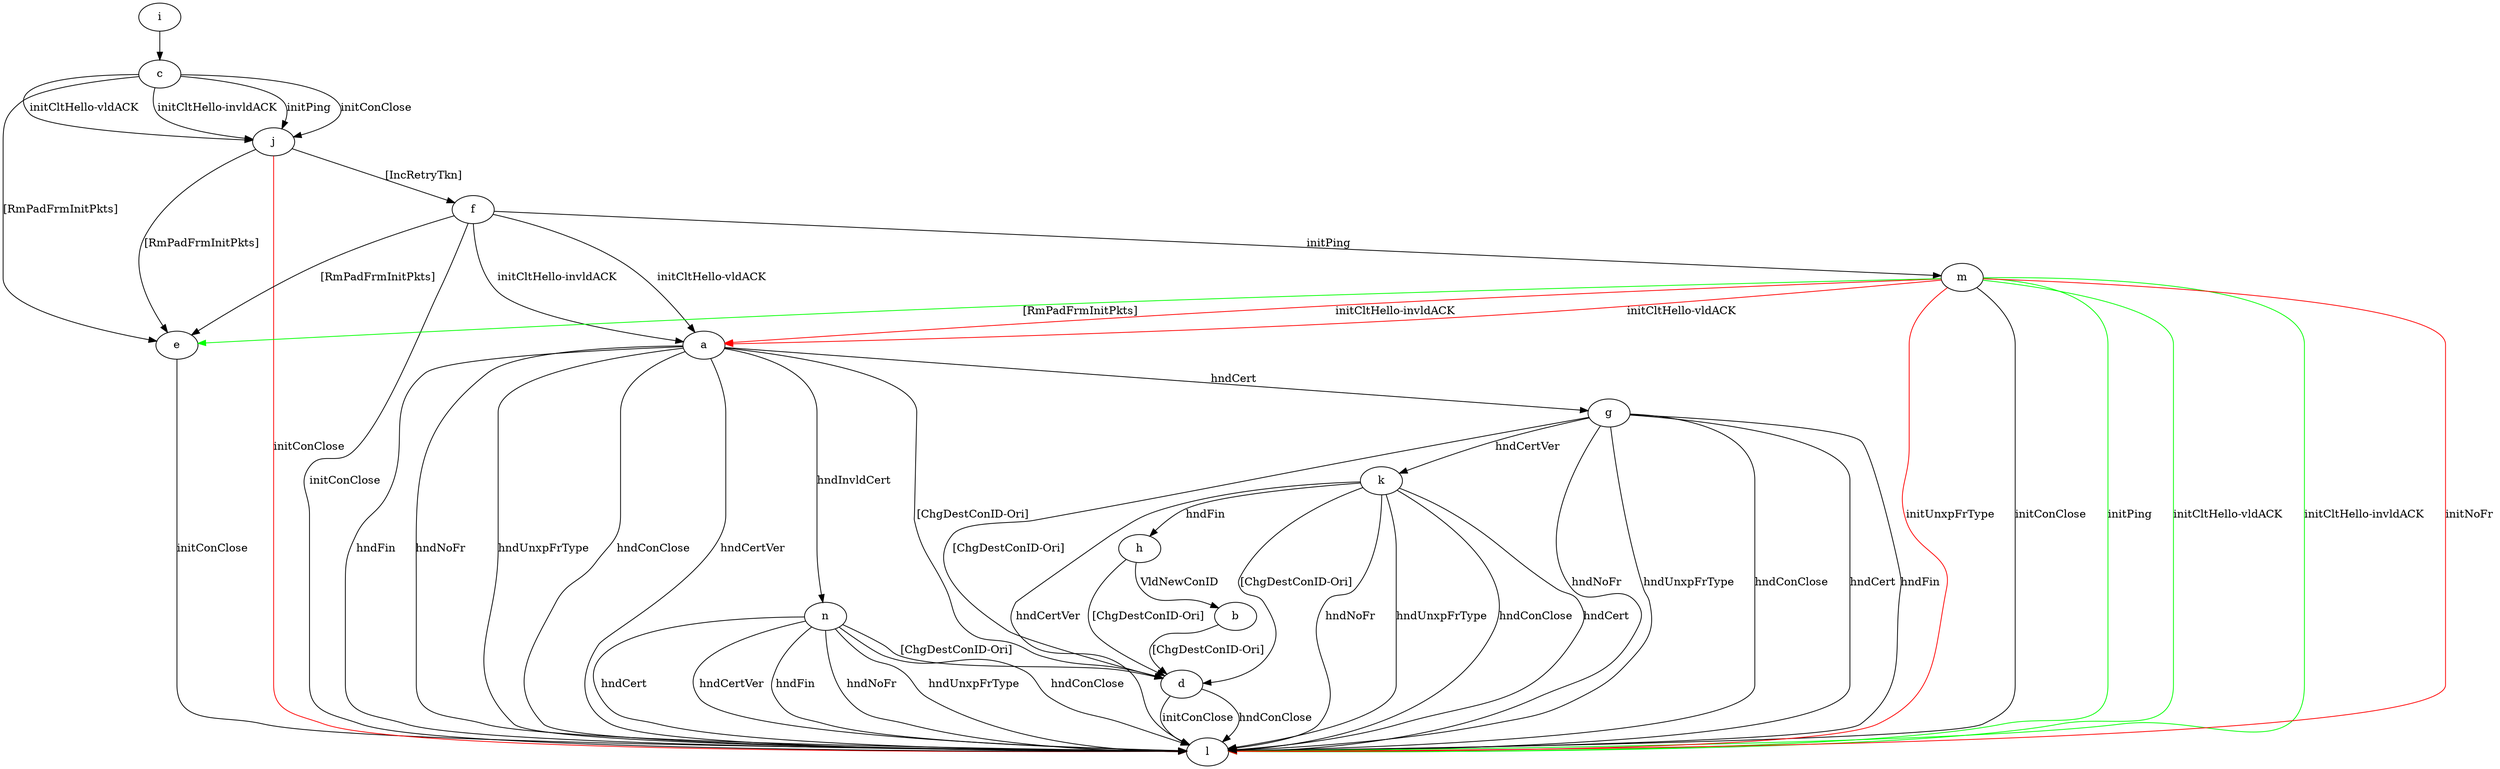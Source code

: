 digraph "" {
	a -> d	[key=0,
		label="[ChgDestConID-Ori] "];
	a -> g	[key=0,
		label="hndCert "];
	a -> l	[key=0,
		label="hndFin "];
	a -> l	[key=1,
		label="hndNoFr "];
	a -> l	[key=2,
		label="hndUnxpFrType "];
	a -> l	[key=3,
		label="hndConClose "];
	a -> l	[key=4,
		label="hndCertVer "];
	a -> n	[key=0,
		label="hndInvldCert "];
	b -> d	[key=0,
		label="[ChgDestConID-Ori] "];
	c -> e	[key=0,
		label="[RmPadFrmInitPkts] "];
	c -> j	[key=0,
		label="initPing "];
	c -> j	[key=1,
		label="initConClose "];
	c -> j	[key=2,
		label="initCltHello-vldACK "];
	c -> j	[key=3,
		label="initCltHello-invldACK "];
	d -> l	[key=0,
		label="initConClose "];
	d -> l	[key=1,
		label="hndConClose "];
	e -> l	[key=0,
		label="initConClose "];
	f -> a	[key=0,
		label="initCltHello-vldACK "];
	f -> a	[key=1,
		label="initCltHello-invldACK "];
	f -> e	[key=0,
		label="[RmPadFrmInitPkts] "];
	f -> l	[key=0,
		label="initConClose "];
	f -> m	[key=0,
		label="initPing "];
	g -> d	[key=0,
		label="[ChgDestConID-Ori] "];
	g -> k	[key=0,
		label="hndCertVer "];
	g -> l	[key=0,
		label="hndFin "];
	g -> l	[key=1,
		label="hndNoFr "];
	g -> l	[key=2,
		label="hndUnxpFrType "];
	g -> l	[key=3,
		label="hndConClose "];
	g -> l	[key=4,
		label="hndCert "];
	h -> b	[key=0,
		label="VldNewConID "];
	h -> d	[key=0,
		label="[ChgDestConID-Ori] "];
	i -> c	[key=0];
	j -> e	[key=0,
		label="[RmPadFrmInitPkts] "];
	j -> f	[key=0,
		label="[IncRetryTkn] "];
	j -> l	[key=0,
		color=red,
		label="initConClose "];
	k -> d	[key=0,
		label="[ChgDestConID-Ori] "];
	k -> h	[key=0,
		label="hndFin "];
	k -> l	[key=0,
		label="hndNoFr "];
	k -> l	[key=1,
		label="hndUnxpFrType "];
	k -> l	[key=2,
		label="hndConClose "];
	k -> l	[key=3,
		label="hndCert "];
	k -> l	[key=4,
		label="hndCertVer "];
	m -> a	[key=0,
		color=red,
		label="initCltHello-vldACK "];
	m -> a	[key=1,
		color=red,
		label="initCltHello-invldACK "];
	m -> e	[key=0,
		color=green,
		label="[RmPadFrmInitPkts] "];
	m -> l	[key=0,
		label="initConClose "];
	m -> l	[key=1,
		color=green,
		label="initPing "];
	m -> l	[key=2,
		color=green,
		label="initCltHello-vldACK "];
	m -> l	[key=3,
		color=green,
		label="initCltHello-invldACK "];
	m -> l	[key=4,
		color=red,
		label="initNoFr "];
	m -> l	[key=5,
		color=red,
		label="initUnxpFrType "];
	n -> d	[key=0,
		label="[ChgDestConID-Ori] "];
	n -> l	[key=0,
		label="hndFin "];
	n -> l	[key=1,
		label="hndNoFr "];
	n -> l	[key=2,
		label="hndUnxpFrType "];
	n -> l	[key=3,
		label="hndConClose "];
	n -> l	[key=4,
		label="hndCert "];
	n -> l	[key=5,
		label="hndCertVer "];
}

